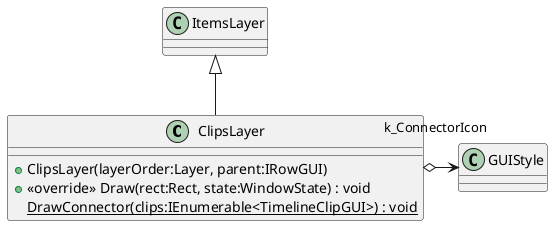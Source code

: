 @startuml
class ClipsLayer {
    + ClipsLayer(layerOrder:Layer, parent:IRowGUI)
    + <<override>> Draw(rect:Rect, state:WindowState) : void
    {static} DrawConnector(clips:IEnumerable<TimelineClipGUI>) : void
}
ItemsLayer <|-- ClipsLayer
ClipsLayer o-> "k_ConnectorIcon" GUIStyle
@enduml
